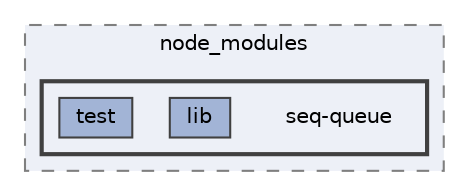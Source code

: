 digraph "seq-queue"
{
 // INTERACTIVE_SVG=YES
 // LATEX_PDF_SIZE
  bgcolor="transparent";
  edge [fontname=Helvetica,fontsize=10,labelfontname=Helvetica,labelfontsize=10];
  node [fontname=Helvetica,fontsize=10,shape=box,height=0.2,width=0.4];
  compound=true
  subgraph clusterdir_a7123d6b295578c61fe01482133a4996 {
    graph [ bgcolor="#edf0f7", pencolor="grey50", label="node_modules", fontname=Helvetica,fontsize=10 style="filled,dashed", URL="dir_a7123d6b295578c61fe01482133a4996.html",tooltip=""]
  subgraph clusterdir_a4388709eee8c75a72e2a63e814b512e {
    graph [ bgcolor="#edf0f7", pencolor="grey25", label="", fontname=Helvetica,fontsize=10 style="filled,bold", URL="dir_a4388709eee8c75a72e2a63e814b512e.html",tooltip=""]
    dir_a4388709eee8c75a72e2a63e814b512e [shape=plaintext, label="seq-queue"];
  dir_3ae54decefeac0a2e75ebc0470e40e60 [label="lib", fillcolor="#a2b4d6", color="grey25", style="filled", URL="dir_3ae54decefeac0a2e75ebc0470e40e60.html",tooltip=""];
  dir_379be413e4779fd03158dd4f8e935ca5 [label="test", fillcolor="#a2b4d6", color="grey25", style="filled", URL="dir_379be413e4779fd03158dd4f8e935ca5.html",tooltip=""];
  }
  }
}
